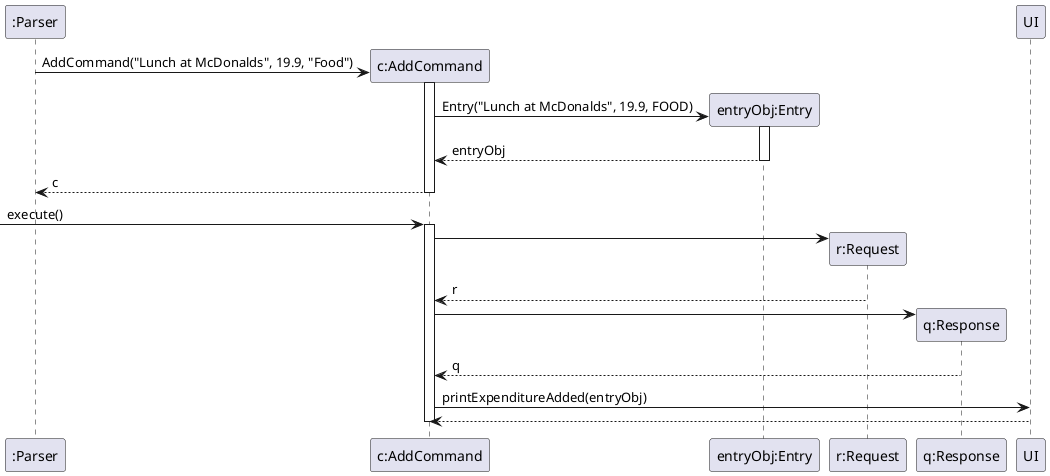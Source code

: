 @startuml
'https://plantuml.com/sequence-diagram

participant ":Parser" as Parser
participant "c:AddCommand" as AddCommand
participant "entryObj:Entry" as Entry
participant "r:Request" as Request
participant "q:Response" as Response
participant "UI" as UI

Parser -> AddCommand ** : AddCommand("Lunch at McDonalds", 19.9, "Food")
activate AddCommand
AddCommand -> Entry ** :Entry("Lunch at McDonalds", 19.9, FOOD)
activate Entry
return entryObj
return c

-> AddCommand :execute()
activate AddCommand
AddCommand -> Request **
Request --> AddCommand : r
AddCommand -> Response **
Response --> AddCommand : q
AddCommand -> UI : printExpenditureAdded(entryObj)
UI --> AddCommand
deactivate AddCommand





'Alice -> Bob: Authentication Request
'Bob --> Alice: Authentication Response
'
'Alice -> Bob: Another authentication Request
'Alice <-- Bob: another authentication Response


@enduml
